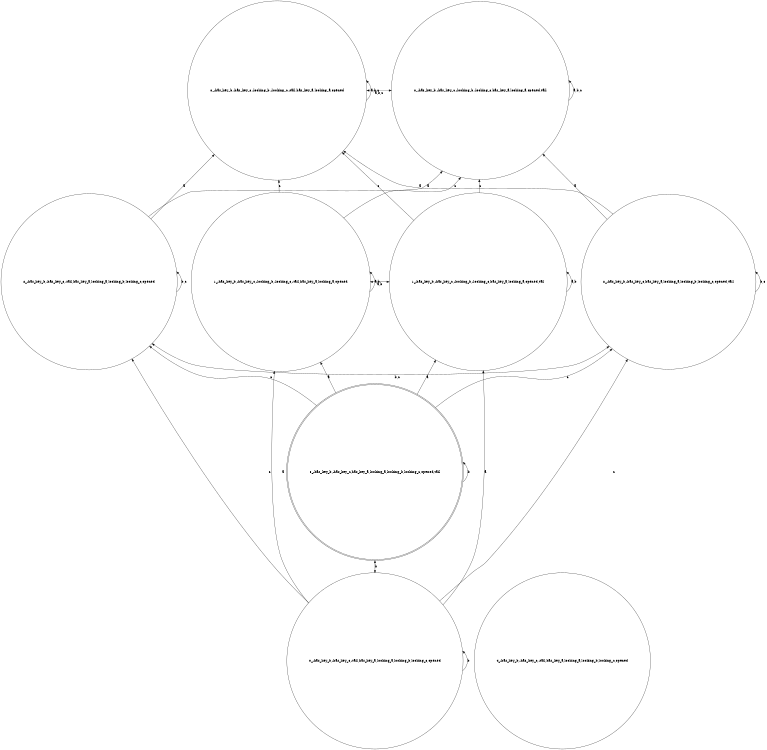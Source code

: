 digraph K_structure{
	rankdir=BT;
	size="8,5"
//WORLDS List:
	node [shape = circle] "0_-has_key_b,-has_key_c,-looking_b,-looking_c,has_key_a,looking_a,opened,tail";// (,-has_key_b,-has_key_c,-looking_b,-looking_c,has_key_a,looking_a,opened,tail)
	node [shape = circle] "1_-has_key_b,-has_key_c,-looking_b,-looking_c,has_key_a,looking_a,opened,tail";// (-has_key_b,-has_key_c,-looking_b,-looking_c,has_key_a,looking_a,opened,tail)
	node [shape = circle] "2_-has_key_b,-has_key_c,has_key_a,looking_a,looking_b,looking_c,opened,tail";// (,-has_key_b,-has_key_c,has_key_a,looking_a,looking_b,looking_c,opened,tail)
	node [shape = doublecircle] "3_-has_key_b,-has_key_c,has_key_a,looking_a,looking_b,looking_c,opened,tail";// (-has_key_b,-has_key_c,has_key_a,looking_a,looking_b,looking_c,opened,tail)
	node [shape = circle] "2_-has_key_b,-has_key_c,-tail,has_key_a,looking_a,looking_b,looking_c,opened";// (,-has_key_b,-has_key_c,-tail,has_key_a,looking_a,looking_b,looking_c,opened)
	node [shape = circle] "4_-has_key_b,-has_key_c,-tail,has_key_a,looking_a,looking_b,looking_c,opened";// (-has_key_b,-has_key_c,-tail,has_key_a,looking_a,looking_b,looking_c,opened)
	node [shape = circle] "0_-has_key_b,-has_key_c,-looking_b,-looking_c,-tail,has_key_a,looking_a,opened";// (,-has_key_b,-has_key_c,-looking_b,-looking_c,-tail,has_key_a,looking_a,opened)
	node [shape = circle] "1_-has_key_b,-has_key_c,-looking_b,-looking_c,-tail,has_key_a,looking_a,opened";// (-has_key_b,-has_key_c,-looking_b,-looking_c,-tail,has_key_a,looking_a,opened)


//RANKS List:
	{rank = same; "0_-has_key_b,-has_key_c,-looking_b,-looking_c,has_key_a,looking_a,opened,tail"; "0_-has_key_b,-has_key_c,-looking_b,-looking_c,-tail,has_key_a,looking_a,opened"; }
	{rank = same; "1_-has_key_b,-has_key_c,-looking_b,-looking_c,has_key_a,looking_a,opened,tail"; "1_-has_key_b,-has_key_c,-looking_b,-looking_c,-tail,has_key_a,looking_a,opened"; }
	{rank = same; "2_-has_key_b,-has_key_c,has_key_a,looking_a,looking_b,looking_c,opened,tail"; "2_-has_key_b,-has_key_c,-tail,has_key_a,looking_a,looking_b,looking_c,opened"; }
	{rank = same; "3_-has_key_b,-has_key_c,has_key_a,looking_a,looking_b,looking_c,opened,tail"; }
	{rank = same; "0_-has_key_b,-has_key_c,-tail,has_key_a,looking_a,looking_b,looking_c,opened"; }


//EDGES List:
	"0_-has_key_b,-has_key_c,-looking_b,-looking_c,-tail,has_key_a,looking_a,opened" -> "0_-has_key_b,-has_key_c,-looking_b,-looking_c,-tail,has_key_a,looking_a,opened" [ label = "a,b,c" ];
	"0_-has_key_b,-has_key_c,-looking_b,-looking_c,has_key_a,looking_a,opened,tail" -> "0_-has_key_b,-has_key_c,-looking_b,-looking_c,has_key_a,looking_a,opened,tail" [ label = "a,b,c" ];
	"0_-has_key_b,-has_key_c,-tail,has_key_a,looking_a,looking_b,looking_c,opened" -> "0_-has_key_b,-has_key_c,-tail,has_key_a,looking_a,looking_b,looking_c,opened" [ label = "b" ];
	"0_-has_key_b,-has_key_c,-tail,has_key_a,looking_a,looking_b,looking_c,opened" -> "1_-has_key_b,-has_key_c,-looking_b,-looking_c,-tail,has_key_a,looking_a,opened" [ label = "a" ];
	"0_-has_key_b,-has_key_c,-tail,has_key_a,looking_a,looking_b,looking_c,opened" -> "1_-has_key_b,-has_key_c,-looking_b,-looking_c,has_key_a,looking_a,opened,tail" [ label = "a" ];
	"0_-has_key_b,-has_key_c,-tail,has_key_a,looking_a,looking_b,looking_c,opened" -> "2_-has_key_b,-has_key_c,-tail,has_key_a,looking_a,looking_b,looking_c,opened" [ label = "c" ];
	"0_-has_key_b,-has_key_c,-tail,has_key_a,looking_a,looking_b,looking_c,opened" -> "2_-has_key_b,-has_key_c,has_key_a,looking_a,looking_b,looking_c,opened,tail" [ label = "c" ];
	"1_-has_key_b,-has_key_c,-looking_b,-looking_c,-tail,has_key_a,looking_a,opened" -> "0_-has_key_b,-has_key_c,-looking_b,-looking_c,-tail,has_key_a,looking_a,opened" [ label = "c" ];
	"1_-has_key_b,-has_key_c,-looking_b,-looking_c,-tail,has_key_a,looking_a,opened" -> "0_-has_key_b,-has_key_c,-looking_b,-looking_c,has_key_a,looking_a,opened,tail" [ label = "c" ];
	"1_-has_key_b,-has_key_c,-looking_b,-looking_c,-tail,has_key_a,looking_a,opened" -> "1_-has_key_b,-has_key_c,-looking_b,-looking_c,-tail,has_key_a,looking_a,opened" [ label = "a,b" ];
	"1_-has_key_b,-has_key_c,-looking_b,-looking_c,has_key_a,looking_a,opened,tail" -> "0_-has_key_b,-has_key_c,-looking_b,-looking_c,-tail,has_key_a,looking_a,opened" [ label = "c" ];
	"1_-has_key_b,-has_key_c,-looking_b,-looking_c,has_key_a,looking_a,opened,tail" -> "0_-has_key_b,-has_key_c,-looking_b,-looking_c,has_key_a,looking_a,opened,tail" [ label = "c" ];
	"1_-has_key_b,-has_key_c,-looking_b,-looking_c,has_key_a,looking_a,opened,tail" -> "1_-has_key_b,-has_key_c,-looking_b,-looking_c,has_key_a,looking_a,opened,tail" [ label = "a,b" ];
	"2_-has_key_b,-has_key_c,-tail,has_key_a,looking_a,looking_b,looking_c,opened" -> "0_-has_key_b,-has_key_c,-looking_b,-looking_c,-tail,has_key_a,looking_a,opened" [ label = "a" ];
	"2_-has_key_b,-has_key_c,-tail,has_key_a,looking_a,looking_b,looking_c,opened" -> "0_-has_key_b,-has_key_c,-looking_b,-looking_c,has_key_a,looking_a,opened,tail" [ label = "a" ];
	"2_-has_key_b,-has_key_c,-tail,has_key_a,looking_a,looking_b,looking_c,opened" -> "2_-has_key_b,-has_key_c,-tail,has_key_a,looking_a,looking_b,looking_c,opened" [ label = "b,c" ];
	"2_-has_key_b,-has_key_c,has_key_a,looking_a,looking_b,looking_c,opened,tail" -> "0_-has_key_b,-has_key_c,-looking_b,-looking_c,-tail,has_key_a,looking_a,opened" [ label = "a" ];
	"2_-has_key_b,-has_key_c,has_key_a,looking_a,looking_b,looking_c,opened,tail" -> "0_-has_key_b,-has_key_c,-looking_b,-looking_c,has_key_a,looking_a,opened,tail" [ label = "a" ];
	"2_-has_key_b,-has_key_c,has_key_a,looking_a,looking_b,looking_c,opened,tail" -> "2_-has_key_b,-has_key_c,has_key_a,looking_a,looking_b,looking_c,opened,tail" [ label = "b,c" ];
	"3_-has_key_b,-has_key_c,has_key_a,looking_a,looking_b,looking_c,opened,tail" -> "1_-has_key_b,-has_key_c,-looking_b,-looking_c,-tail,has_key_a,looking_a,opened" [ label = "a" ];
	"3_-has_key_b,-has_key_c,has_key_a,looking_a,looking_b,looking_c,opened,tail" -> "1_-has_key_b,-has_key_c,-looking_b,-looking_c,has_key_a,looking_a,opened,tail" [ label = "a" ];
	"3_-has_key_b,-has_key_c,has_key_a,looking_a,looking_b,looking_c,opened,tail" -> "2_-has_key_b,-has_key_c,-tail,has_key_a,looking_a,looking_b,looking_c,opened" [ label = "c" ];
	"3_-has_key_b,-has_key_c,has_key_a,looking_a,looking_b,looking_c,opened,tail" -> "2_-has_key_b,-has_key_c,has_key_a,looking_a,looking_b,looking_c,opened,tail" [ label = "c" ];
	"3_-has_key_b,-has_key_c,has_key_a,looking_a,looking_b,looking_c,opened,tail" -> "3_-has_key_b,-has_key_c,has_key_a,looking_a,looking_b,looking_c,opened,tail" [ label = "b" ];
	"0_-has_key_b,-has_key_c,-looking_b,-looking_c,-tail,has_key_a,looking_a,opened" -> "0_-has_key_b,-has_key_c,-looking_b,-looking_c,has_key_a,looking_a,opened,tail" [ dir=both label = "a,b,c" ];
	"0_-has_key_b,-has_key_c,-tail,has_key_a,looking_a,looking_b,looking_c,opened" -> "3_-has_key_b,-has_key_c,has_key_a,looking_a,looking_b,looking_c,opened,tail" [ dir=both label = "b" ];
	"1_-has_key_b,-has_key_c,-looking_b,-looking_c,-tail,has_key_a,looking_a,opened" -> "1_-has_key_b,-has_key_c,-looking_b,-looking_c,has_key_a,looking_a,opened,tail" [ dir=both label = "a,b" ];
	"2_-has_key_b,-has_key_c,-tail,has_key_a,looking_a,looking_b,looking_c,opened" -> "2_-has_key_b,-has_key_c,has_key_a,looking_a,looking_b,looking_c,opened,tail" [ dir=both label = "b,c" ];
}

